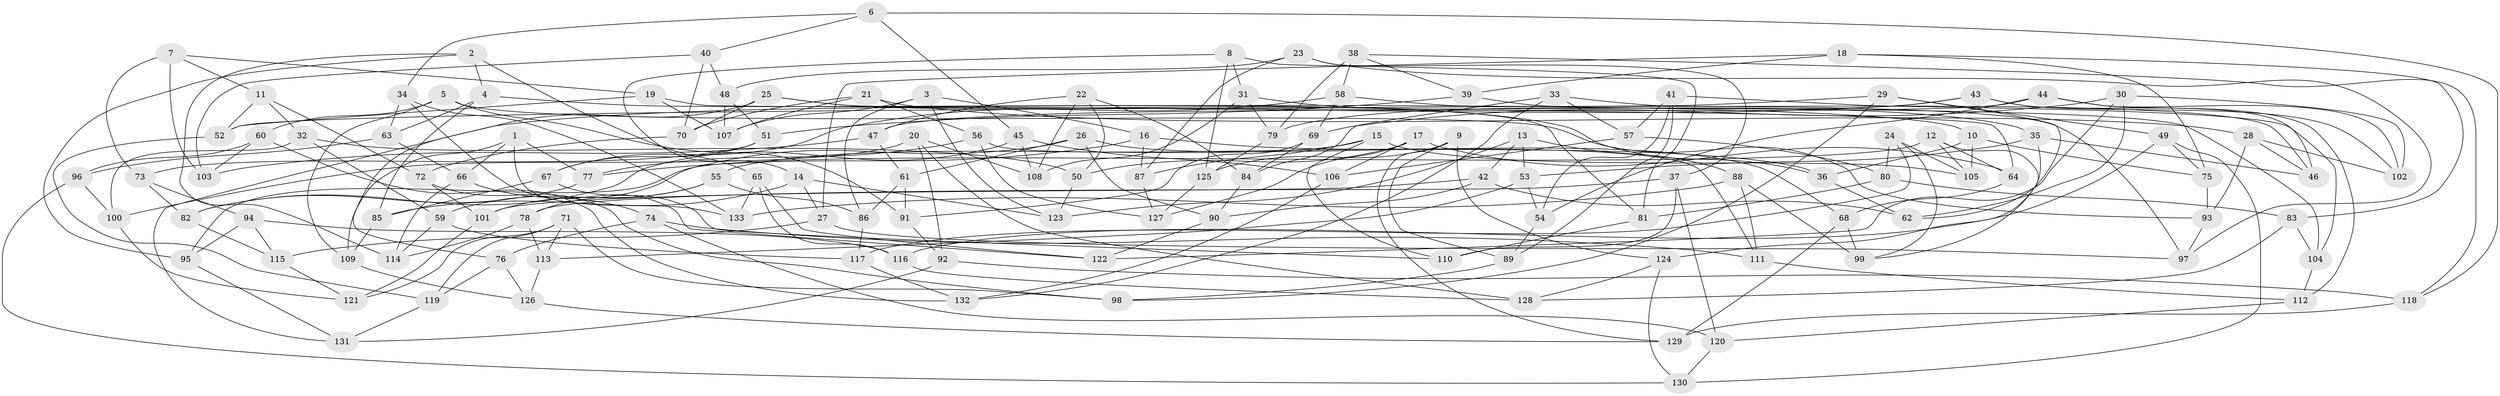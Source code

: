 // Generated by graph-tools (version 1.1) at 2025/16/03/09/25 04:16:13]
// undirected, 133 vertices, 266 edges
graph export_dot {
graph [start="1"]
  node [color=gray90,style=filled];
  1;
  2;
  3;
  4;
  5;
  6;
  7;
  8;
  9;
  10;
  11;
  12;
  13;
  14;
  15;
  16;
  17;
  18;
  19;
  20;
  21;
  22;
  23;
  24;
  25;
  26;
  27;
  28;
  29;
  30;
  31;
  32;
  33;
  34;
  35;
  36;
  37;
  38;
  39;
  40;
  41;
  42;
  43;
  44;
  45;
  46;
  47;
  48;
  49;
  50;
  51;
  52;
  53;
  54;
  55;
  56;
  57;
  58;
  59;
  60;
  61;
  62;
  63;
  64;
  65;
  66;
  67;
  68;
  69;
  70;
  71;
  72;
  73;
  74;
  75;
  76;
  77;
  78;
  79;
  80;
  81;
  82;
  83;
  84;
  85;
  86;
  87;
  88;
  89;
  90;
  91;
  92;
  93;
  94;
  95;
  96;
  97;
  98;
  99;
  100;
  101;
  102;
  103;
  104;
  105;
  106;
  107;
  108;
  109;
  110;
  111;
  112;
  113;
  114;
  115;
  116;
  117;
  118;
  119;
  120;
  121;
  122;
  123;
  124;
  125;
  126;
  127;
  128;
  129;
  130;
  131;
  132;
  133;
  1 -- 77;
  1 -- 133;
  1 -- 109;
  1 -- 66;
  2 -- 65;
  2 -- 4;
  2 -- 114;
  2 -- 95;
  3 -- 123;
  3 -- 107;
  3 -- 86;
  3 -- 16;
  4 -- 63;
  4 -- 85;
  4 -- 10;
  5 -- 93;
  5 -- 109;
  5 -- 91;
  5 -- 60;
  6 -- 45;
  6 -- 34;
  6 -- 118;
  6 -- 40;
  7 -- 73;
  7 -- 11;
  7 -- 103;
  7 -- 19;
  8 -- 31;
  8 -- 14;
  8 -- 81;
  8 -- 125;
  9 -- 124;
  9 -- 129;
  9 -- 89;
  9 -- 125;
  10 -- 36;
  10 -- 105;
  10 -- 75;
  11 -- 72;
  11 -- 52;
  11 -- 32;
  12 -- 105;
  12 -- 95;
  12 -- 64;
  12 -- 99;
  13 -- 88;
  13 -- 42;
  13 -- 123;
  13 -- 53;
  14 -- 85;
  14 -- 123;
  14 -- 27;
  15 -- 55;
  15 -- 105;
  15 -- 87;
  15 -- 110;
  16 -- 87;
  16 -- 77;
  16 -- 36;
  17 -- 50;
  17 -- 64;
  17 -- 106;
  17 -- 127;
  18 -- 75;
  18 -- 83;
  18 -- 27;
  18 -- 39;
  19 -- 52;
  19 -- 64;
  19 -- 107;
  20 -- 128;
  20 -- 108;
  20 -- 92;
  20 -- 100;
  21 -- 107;
  21 -- 28;
  21 -- 70;
  21 -- 56;
  22 -- 84;
  22 -- 50;
  22 -- 47;
  22 -- 108;
  23 -- 97;
  23 -- 48;
  23 -- 87;
  23 -- 37;
  24 -- 117;
  24 -- 105;
  24 -- 99;
  24 -- 80;
  25 -- 70;
  25 -- 36;
  25 -- 81;
  25 -- 76;
  26 -- 61;
  26 -- 78;
  26 -- 90;
  26 -- 68;
  27 -- 115;
  27 -- 97;
  28 -- 93;
  28 -- 102;
  28 -- 46;
  29 -- 98;
  29 -- 49;
  29 -- 62;
  29 -- 52;
  30 -- 69;
  30 -- 122;
  30 -- 102;
  30 -- 62;
  31 -- 108;
  31 -- 35;
  31 -- 79;
  32 -- 59;
  32 -- 50;
  32 -- 100;
  33 -- 84;
  33 -- 46;
  33 -- 57;
  33 -- 132;
  34 -- 133;
  34 -- 63;
  34 -- 122;
  35 -- 53;
  35 -- 124;
  35 -- 46;
  36 -- 62;
  37 -- 110;
  37 -- 120;
  37 -- 78;
  38 -- 79;
  38 -- 118;
  38 -- 39;
  38 -- 58;
  39 -- 51;
  39 -- 104;
  40 -- 103;
  40 -- 48;
  40 -- 70;
  41 -- 89;
  41 -- 104;
  41 -- 57;
  41 -- 54;
  42 -- 62;
  42 -- 90;
  42 -- 101;
  43 -- 102;
  43 -- 112;
  43 -- 79;
  43 -- 131;
  44 -- 46;
  44 -- 102;
  44 -- 54;
  44 -- 47;
  45 -- 106;
  45 -- 108;
  45 -- 82;
  47 -- 103;
  47 -- 61;
  48 -- 107;
  48 -- 51;
  49 -- 130;
  49 -- 116;
  49 -- 75;
  50 -- 123;
  51 -- 67;
  51 -- 73;
  52 -- 119;
  53 -- 54;
  53 -- 113;
  54 -- 89;
  55 -- 101;
  55 -- 59;
  55 -- 86;
  56 -- 77;
  56 -- 127;
  56 -- 111;
  57 -- 80;
  57 -- 106;
  58 -- 67;
  58 -- 97;
  58 -- 69;
  59 -- 117;
  59 -- 114;
  60 -- 103;
  60 -- 132;
  60 -- 96;
  61 -- 86;
  61 -- 91;
  63 -- 96;
  63 -- 66;
  64 -- 68;
  65 -- 122;
  65 -- 116;
  65 -- 133;
  66 -- 74;
  66 -- 114;
  67 -- 110;
  67 -- 85;
  68 -- 129;
  68 -- 99;
  69 -- 91;
  69 -- 84;
  70 -- 72;
  71 -- 113;
  71 -- 98;
  71 -- 119;
  71 -- 121;
  72 -- 101;
  72 -- 98;
  73 -- 82;
  73 -- 94;
  74 -- 76;
  74 -- 120;
  74 -- 111;
  75 -- 93;
  76 -- 119;
  76 -- 126;
  77 -- 82;
  78 -- 114;
  78 -- 113;
  79 -- 125;
  80 -- 83;
  80 -- 81;
  81 -- 110;
  82 -- 115;
  83 -- 104;
  83 -- 128;
  84 -- 90;
  85 -- 109;
  86 -- 117;
  87 -- 127;
  88 -- 99;
  88 -- 133;
  88 -- 111;
  89 -- 98;
  90 -- 122;
  91 -- 92;
  92 -- 118;
  92 -- 131;
  93 -- 97;
  94 -- 116;
  94 -- 115;
  94 -- 95;
  95 -- 131;
  96 -- 130;
  96 -- 100;
  100 -- 121;
  101 -- 121;
  104 -- 112;
  106 -- 132;
  109 -- 126;
  111 -- 112;
  112 -- 120;
  113 -- 126;
  115 -- 121;
  116 -- 128;
  117 -- 132;
  118 -- 129;
  119 -- 131;
  120 -- 130;
  124 -- 130;
  124 -- 128;
  125 -- 127;
  126 -- 129;
}
